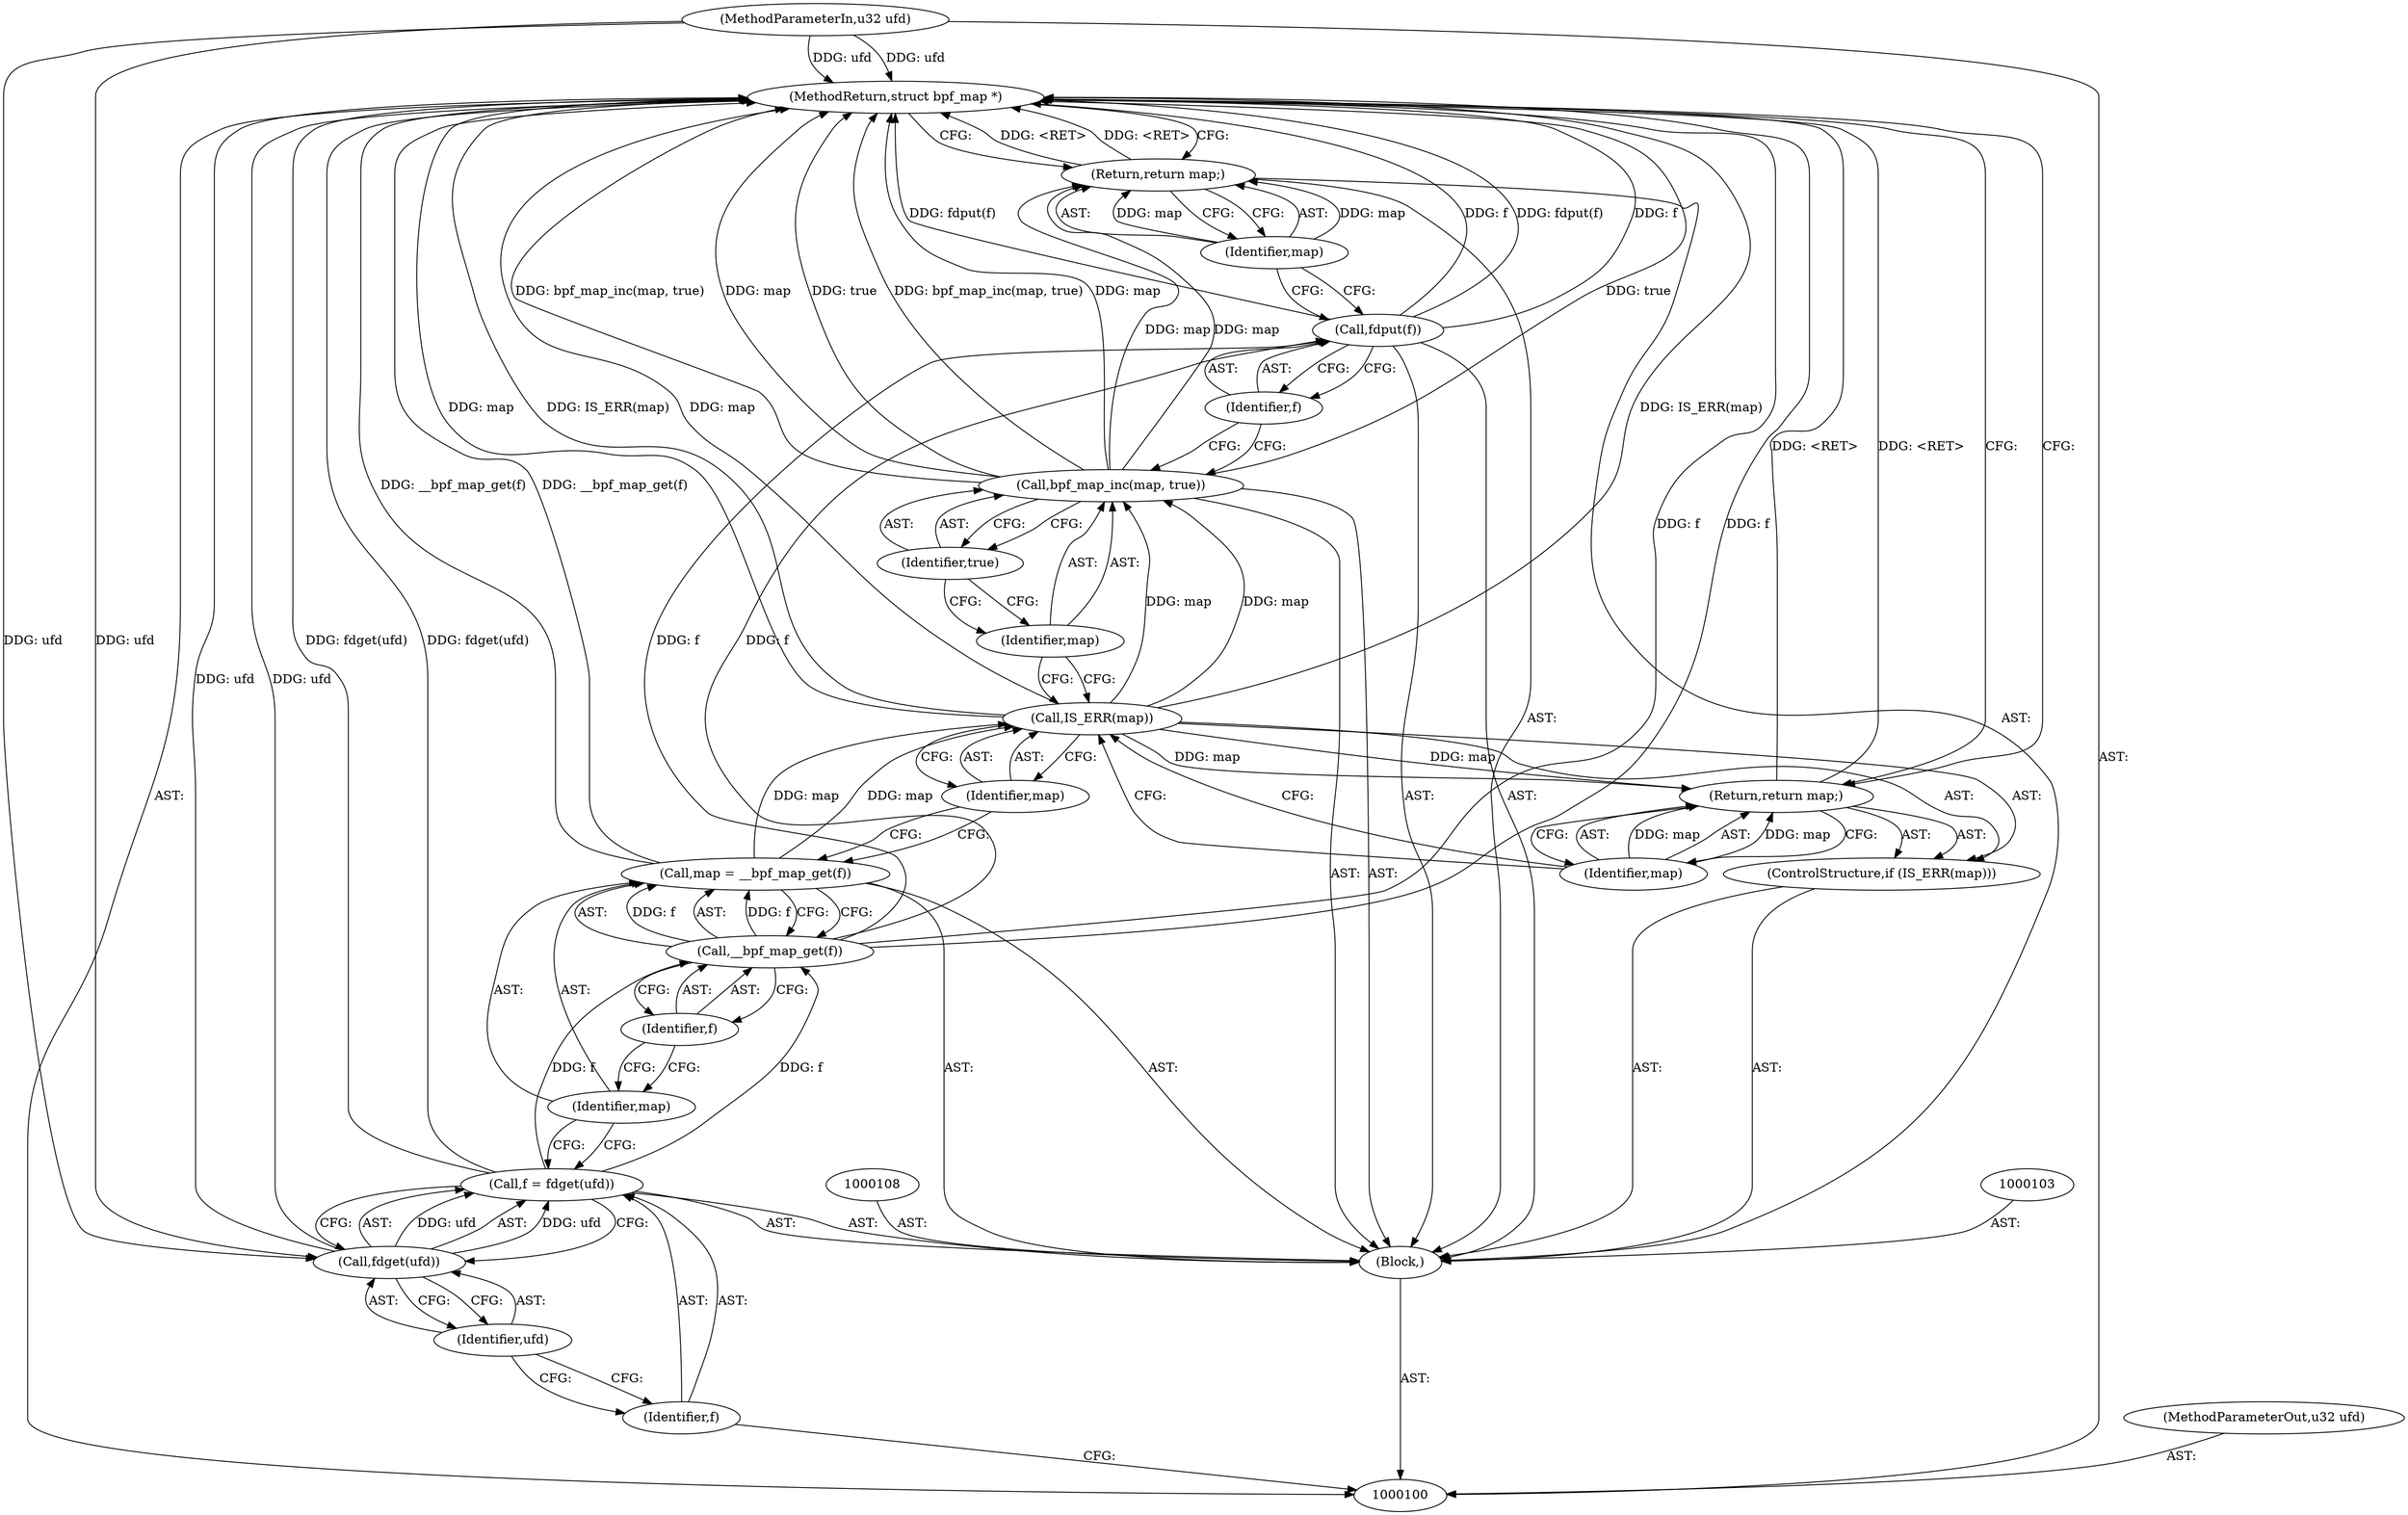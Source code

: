 digraph "1_linux_92117d8443bc5afacc8d5ba82e541946310f106e_1" {
"1000125" [label="(MethodReturn,struct bpf_map *)"];
"1000101" [label="(MethodParameterIn,u32 ufd)"];
"1000158" [label="(MethodParameterOut,u32 ufd)"];
"1000118" [label="(Call,bpf_map_inc(map, true))"];
"1000119" [label="(Identifier,map)"];
"1000120" [label="(Identifier,true)"];
"1000121" [label="(Call,fdput(f))"];
"1000122" [label="(Identifier,f)"];
"1000123" [label="(Return,return map;)"];
"1000124" [label="(Identifier,map)"];
"1000102" [label="(Block,)"];
"1000104" [label="(Call,f = fdget(ufd))"];
"1000105" [label="(Identifier,f)"];
"1000106" [label="(Call,fdget(ufd))"];
"1000107" [label="(Identifier,ufd)"];
"1000109" [label="(Call,map = __bpf_map_get(f))"];
"1000110" [label="(Identifier,map)"];
"1000112" [label="(Identifier,f)"];
"1000111" [label="(Call,__bpf_map_get(f))"];
"1000115" [label="(Identifier,map)"];
"1000113" [label="(ControlStructure,if (IS_ERR(map)))"];
"1000114" [label="(Call,IS_ERR(map))"];
"1000117" [label="(Identifier,map)"];
"1000116" [label="(Return,return map;)"];
"1000125" -> "1000100"  [label="AST: "];
"1000125" -> "1000116"  [label="CFG: "];
"1000125" -> "1000123"  [label="CFG: "];
"1000116" -> "1000125"  [label="DDG: <RET>"];
"1000106" -> "1000125"  [label="DDG: ufd"];
"1000114" -> "1000125"  [label="DDG: IS_ERR(map)"];
"1000114" -> "1000125"  [label="DDG: map"];
"1000118" -> "1000125"  [label="DDG: bpf_map_inc(map, true)"];
"1000118" -> "1000125"  [label="DDG: map"];
"1000118" -> "1000125"  [label="DDG: true"];
"1000111" -> "1000125"  [label="DDG: f"];
"1000121" -> "1000125"  [label="DDG: f"];
"1000121" -> "1000125"  [label="DDG: fdput(f)"];
"1000109" -> "1000125"  [label="DDG: __bpf_map_get(f)"];
"1000101" -> "1000125"  [label="DDG: ufd"];
"1000104" -> "1000125"  [label="DDG: fdget(ufd)"];
"1000123" -> "1000125"  [label="DDG: <RET>"];
"1000101" -> "1000100"  [label="AST: "];
"1000101" -> "1000125"  [label="DDG: ufd"];
"1000101" -> "1000106"  [label="DDG: ufd"];
"1000158" -> "1000100"  [label="AST: "];
"1000118" -> "1000102"  [label="AST: "];
"1000118" -> "1000120"  [label="CFG: "];
"1000119" -> "1000118"  [label="AST: "];
"1000120" -> "1000118"  [label="AST: "];
"1000122" -> "1000118"  [label="CFG: "];
"1000118" -> "1000125"  [label="DDG: bpf_map_inc(map, true)"];
"1000118" -> "1000125"  [label="DDG: map"];
"1000118" -> "1000125"  [label="DDG: true"];
"1000114" -> "1000118"  [label="DDG: map"];
"1000118" -> "1000123"  [label="DDG: map"];
"1000119" -> "1000118"  [label="AST: "];
"1000119" -> "1000114"  [label="CFG: "];
"1000120" -> "1000119"  [label="CFG: "];
"1000120" -> "1000118"  [label="AST: "];
"1000120" -> "1000119"  [label="CFG: "];
"1000118" -> "1000120"  [label="CFG: "];
"1000121" -> "1000102"  [label="AST: "];
"1000121" -> "1000122"  [label="CFG: "];
"1000122" -> "1000121"  [label="AST: "];
"1000124" -> "1000121"  [label="CFG: "];
"1000121" -> "1000125"  [label="DDG: f"];
"1000121" -> "1000125"  [label="DDG: fdput(f)"];
"1000111" -> "1000121"  [label="DDG: f"];
"1000122" -> "1000121"  [label="AST: "];
"1000122" -> "1000118"  [label="CFG: "];
"1000121" -> "1000122"  [label="CFG: "];
"1000123" -> "1000102"  [label="AST: "];
"1000123" -> "1000124"  [label="CFG: "];
"1000124" -> "1000123"  [label="AST: "];
"1000125" -> "1000123"  [label="CFG: "];
"1000123" -> "1000125"  [label="DDG: <RET>"];
"1000124" -> "1000123"  [label="DDG: map"];
"1000118" -> "1000123"  [label="DDG: map"];
"1000124" -> "1000123"  [label="AST: "];
"1000124" -> "1000121"  [label="CFG: "];
"1000123" -> "1000124"  [label="CFG: "];
"1000124" -> "1000123"  [label="DDG: map"];
"1000102" -> "1000100"  [label="AST: "];
"1000103" -> "1000102"  [label="AST: "];
"1000104" -> "1000102"  [label="AST: "];
"1000108" -> "1000102"  [label="AST: "];
"1000109" -> "1000102"  [label="AST: "];
"1000113" -> "1000102"  [label="AST: "];
"1000118" -> "1000102"  [label="AST: "];
"1000121" -> "1000102"  [label="AST: "];
"1000123" -> "1000102"  [label="AST: "];
"1000104" -> "1000102"  [label="AST: "];
"1000104" -> "1000106"  [label="CFG: "];
"1000105" -> "1000104"  [label="AST: "];
"1000106" -> "1000104"  [label="AST: "];
"1000110" -> "1000104"  [label="CFG: "];
"1000104" -> "1000125"  [label="DDG: fdget(ufd)"];
"1000106" -> "1000104"  [label="DDG: ufd"];
"1000104" -> "1000111"  [label="DDG: f"];
"1000105" -> "1000104"  [label="AST: "];
"1000105" -> "1000100"  [label="CFG: "];
"1000107" -> "1000105"  [label="CFG: "];
"1000106" -> "1000104"  [label="AST: "];
"1000106" -> "1000107"  [label="CFG: "];
"1000107" -> "1000106"  [label="AST: "];
"1000104" -> "1000106"  [label="CFG: "];
"1000106" -> "1000125"  [label="DDG: ufd"];
"1000106" -> "1000104"  [label="DDG: ufd"];
"1000101" -> "1000106"  [label="DDG: ufd"];
"1000107" -> "1000106"  [label="AST: "];
"1000107" -> "1000105"  [label="CFG: "];
"1000106" -> "1000107"  [label="CFG: "];
"1000109" -> "1000102"  [label="AST: "];
"1000109" -> "1000111"  [label="CFG: "];
"1000110" -> "1000109"  [label="AST: "];
"1000111" -> "1000109"  [label="AST: "];
"1000115" -> "1000109"  [label="CFG: "];
"1000109" -> "1000125"  [label="DDG: __bpf_map_get(f)"];
"1000111" -> "1000109"  [label="DDG: f"];
"1000109" -> "1000114"  [label="DDG: map"];
"1000110" -> "1000109"  [label="AST: "];
"1000110" -> "1000104"  [label="CFG: "];
"1000112" -> "1000110"  [label="CFG: "];
"1000112" -> "1000111"  [label="AST: "];
"1000112" -> "1000110"  [label="CFG: "];
"1000111" -> "1000112"  [label="CFG: "];
"1000111" -> "1000109"  [label="AST: "];
"1000111" -> "1000112"  [label="CFG: "];
"1000112" -> "1000111"  [label="AST: "];
"1000109" -> "1000111"  [label="CFG: "];
"1000111" -> "1000125"  [label="DDG: f"];
"1000111" -> "1000109"  [label="DDG: f"];
"1000104" -> "1000111"  [label="DDG: f"];
"1000111" -> "1000121"  [label="DDG: f"];
"1000115" -> "1000114"  [label="AST: "];
"1000115" -> "1000109"  [label="CFG: "];
"1000114" -> "1000115"  [label="CFG: "];
"1000113" -> "1000102"  [label="AST: "];
"1000114" -> "1000113"  [label="AST: "];
"1000116" -> "1000113"  [label="AST: "];
"1000114" -> "1000113"  [label="AST: "];
"1000114" -> "1000115"  [label="CFG: "];
"1000115" -> "1000114"  [label="AST: "];
"1000117" -> "1000114"  [label="CFG: "];
"1000119" -> "1000114"  [label="CFG: "];
"1000114" -> "1000125"  [label="DDG: IS_ERR(map)"];
"1000114" -> "1000125"  [label="DDG: map"];
"1000109" -> "1000114"  [label="DDG: map"];
"1000114" -> "1000116"  [label="DDG: map"];
"1000114" -> "1000118"  [label="DDG: map"];
"1000117" -> "1000116"  [label="AST: "];
"1000117" -> "1000114"  [label="CFG: "];
"1000116" -> "1000117"  [label="CFG: "];
"1000117" -> "1000116"  [label="DDG: map"];
"1000116" -> "1000113"  [label="AST: "];
"1000116" -> "1000117"  [label="CFG: "];
"1000117" -> "1000116"  [label="AST: "];
"1000125" -> "1000116"  [label="CFG: "];
"1000116" -> "1000125"  [label="DDG: <RET>"];
"1000117" -> "1000116"  [label="DDG: map"];
"1000114" -> "1000116"  [label="DDG: map"];
}
